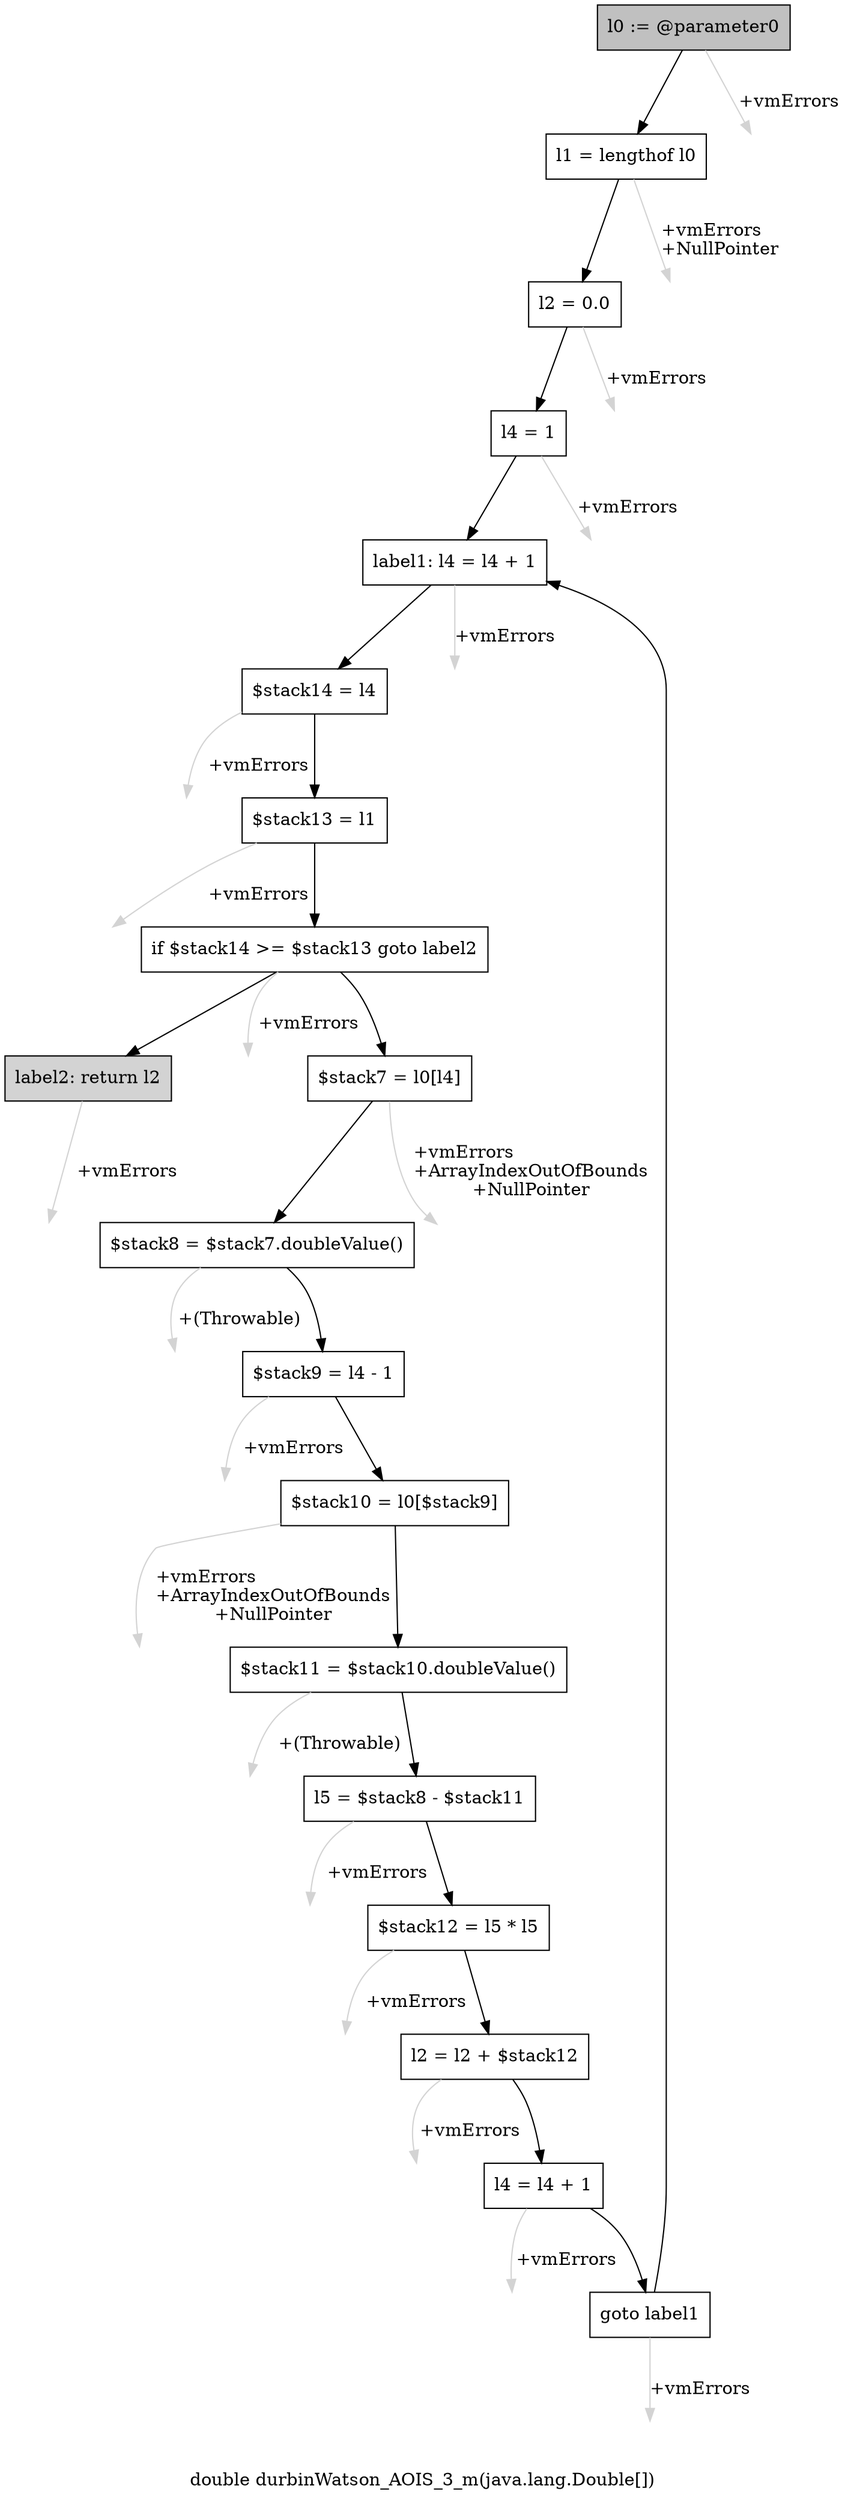 digraph "double durbinWatson_AOIS_3_m(java.lang.Double[])" {
    label="double durbinWatson_AOIS_3_m(java.lang.Double[])";
    node [shape=box];
    "0" [style=filled,fillcolor=gray,label="l0 := @parameter0",];
    "1" [label="l1 = lengthof l0",];
    "0"->"1" [color=black,];
    "19" [style=invis,label="Esc",];
    "0"->"19" [color=lightgray,label="\l+vmErrors",];
    "2" [label="l2 = 0.0",];
    "1"->"2" [color=black,];
    "20" [style=invis,label="Esc",];
    "1"->"20" [color=lightgray,label="\l+vmErrors\l+NullPointer",];
    "3" [label="l4 = 1",];
    "2"->"3" [color=black,];
    "21" [style=invis,label="Esc",];
    "2"->"21" [color=lightgray,label="\l+vmErrors",];
    "4" [label="label1: l4 = l4 + 1",];
    "3"->"4" [color=black,];
    "22" [style=invis,label="Esc",];
    "3"->"22" [color=lightgray,label="\l+vmErrors",];
    "5" [label="$stack14 = l4",];
    "4"->"5" [color=black,];
    "23" [style=invis,label="Esc",];
    "4"->"23" [color=lightgray,label="\l+vmErrors",];
    "6" [label="$stack13 = l1",];
    "5"->"6" [color=black,];
    "24" [style=invis,label="Esc",];
    "5"->"24" [color=lightgray,label="\l+vmErrors",];
    "7" [label="if $stack14 >= $stack13 goto label2",];
    "6"->"7" [color=black,];
    "25" [style=invis,label="Esc",];
    "6"->"25" [color=lightgray,label="\l+vmErrors",];
    "8" [label="$stack7 = l0[l4]",];
    "7"->"8" [color=black,];
    "18" [style=filled,fillcolor=lightgray,label="label2: return l2",];
    "7"->"18" [color=black,];
    "26" [style=invis,label="Esc",];
    "7"->"26" [color=lightgray,label="\l+vmErrors",];
    "9" [label="$stack8 = $stack7.doubleValue()",];
    "8"->"9" [color=black,];
    "27" [style=invis,label="Esc",];
    "8"->"27" [color=lightgray,label="\l+vmErrors\l+ArrayIndexOutOfBounds\l+NullPointer",];
    "10" [label="$stack9 = l4 - 1",];
    "9"->"10" [color=black,];
    "28" [style=invis,label="Esc",];
    "9"->"28" [color=lightgray,label="\l+(Throwable)",];
    "11" [label="$stack10 = l0[$stack9]",];
    "10"->"11" [color=black,];
    "29" [style=invis,label="Esc",];
    "10"->"29" [color=lightgray,label="\l+vmErrors",];
    "12" [label="$stack11 = $stack10.doubleValue()",];
    "11"->"12" [color=black,];
    "30" [style=invis,label="Esc",];
    "11"->"30" [color=lightgray,label="\l+vmErrors\l+ArrayIndexOutOfBounds\l+NullPointer",];
    "13" [label="l5 = $stack8 - $stack11",];
    "12"->"13" [color=black,];
    "31" [style=invis,label="Esc",];
    "12"->"31" [color=lightgray,label="\l+(Throwable)",];
    "14" [label="$stack12 = l5 * l5",];
    "13"->"14" [color=black,];
    "32" [style=invis,label="Esc",];
    "13"->"32" [color=lightgray,label="\l+vmErrors",];
    "15" [label="l2 = l2 + $stack12",];
    "14"->"15" [color=black,];
    "33" [style=invis,label="Esc",];
    "14"->"33" [color=lightgray,label="\l+vmErrors",];
    "16" [label="l4 = l4 + 1",];
    "15"->"16" [color=black,];
    "34" [style=invis,label="Esc",];
    "15"->"34" [color=lightgray,label="\l+vmErrors",];
    "17" [label="goto label1",];
    "16"->"17" [color=black,];
    "35" [style=invis,label="Esc",];
    "16"->"35" [color=lightgray,label="\l+vmErrors",];
    "17"->"4" [color=black,];
    "36" [style=invis,label="Esc",];
    "17"->"36" [color=lightgray,label="\l+vmErrors",];
    "37" [style=invis,label="Esc",];
    "18"->"37" [color=lightgray,label="\l+vmErrors",];
}
